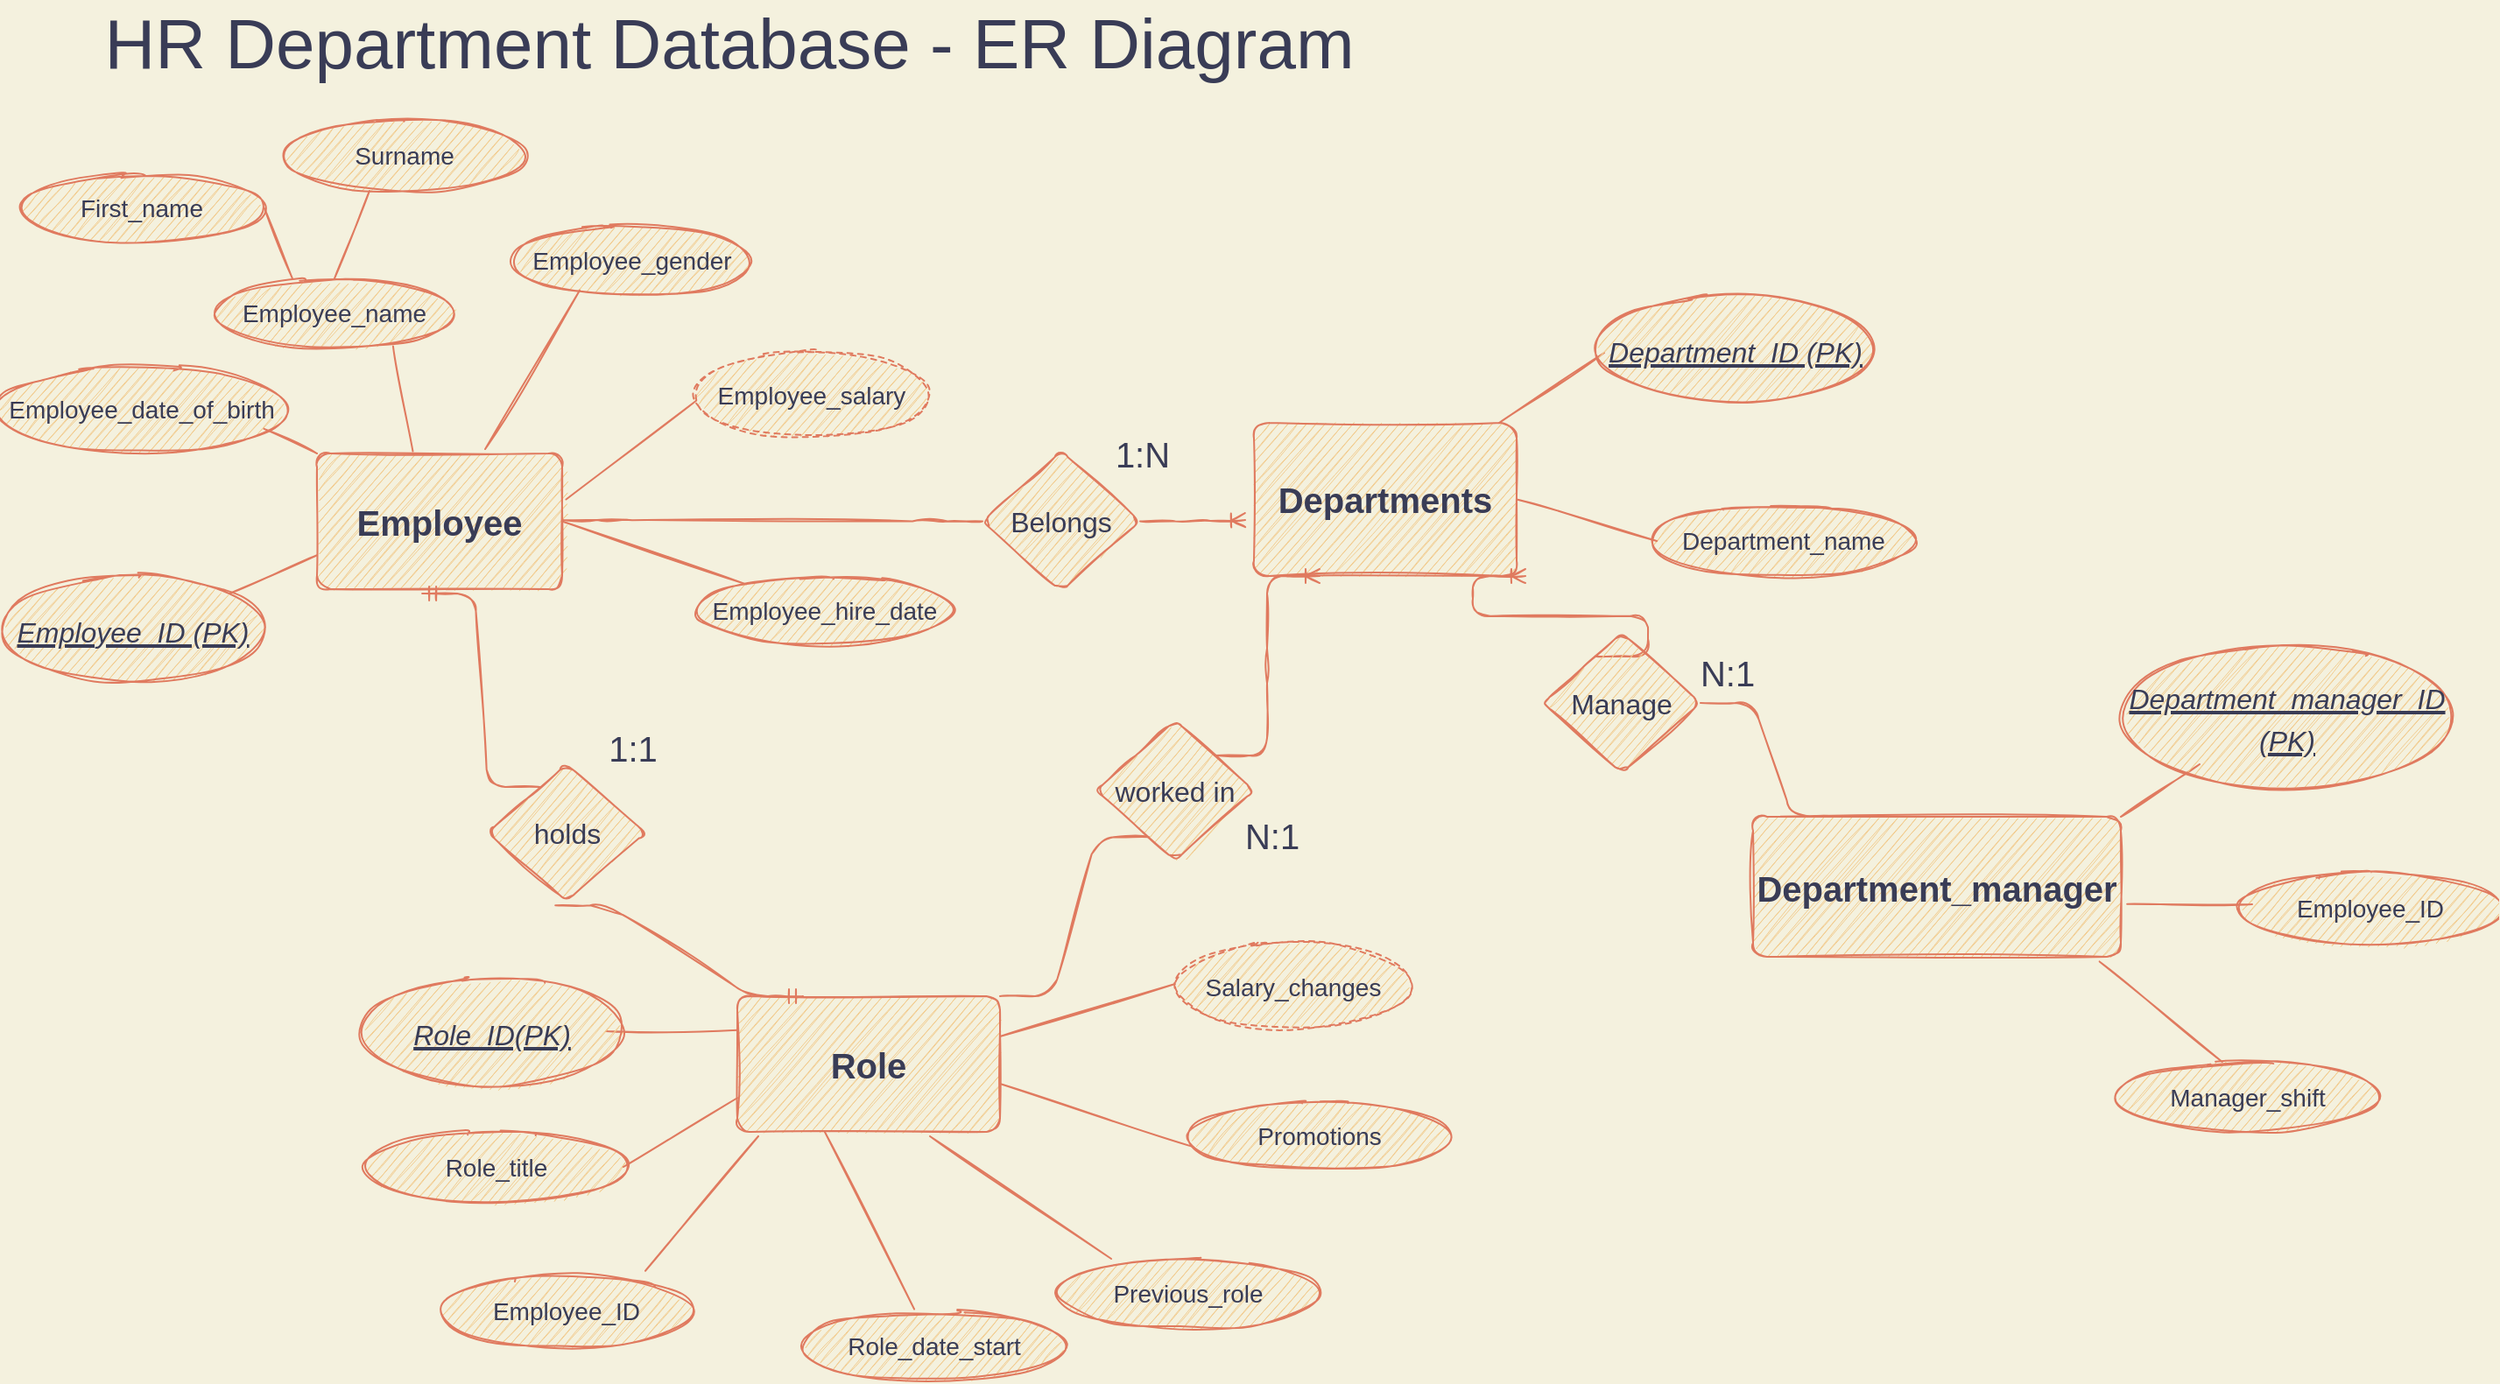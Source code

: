 <mxfile version="15.5.8" type="github">
  <diagram name="Page-1" id="a7904f86-f2b4-8e86-fa97-74104820619b">
    <mxGraphModel dx="1456" dy="1641" grid="1" gridSize="10" guides="1" tooltips="1" connect="1" arrows="1" fold="1" page="1" pageScale="1" pageWidth="1600" pageHeight="900" background="#F4F1DE" math="0" shadow="0">
      <root>
        <mxCell id="0" />
        <mxCell id="1" parent="0" />
        <mxCell id="e3raqFH5HiRqm9mPKhRc-3" value="&lt;font style=&quot;font-size: 40px&quot;&gt;HR Department Database - ER Diagram&lt;/font&gt;" style="text;html=1;resizable=0;autosize=1;align=center;verticalAlign=middle;points=[];fillColor=none;strokeColor=none;fontColor=#393C56;sketch=1;rounded=1;" parent="1" vertex="1">
          <mxGeometry x="70" width="730" height="30" as="geometry" />
        </mxCell>
        <mxCell id="hZx71IKOhUPCRJcw6M9n-52" style="edgeStyle=orthogonalEdgeStyle;orthogonalLoop=1;jettySize=auto;html=1;exitX=0.5;exitY=1;exitDx=0;exitDy=0;strokeColor=#E07A5F;fontColor=#393C56;labelBackgroundColor=#F4F1DE;sketch=1;" parent="1" edge="1">
          <mxGeometry relative="1" as="geometry">
            <mxPoint x="844" y="267.5" as="sourcePoint" />
            <mxPoint x="844" y="267.5" as="targetPoint" />
          </mxGeometry>
        </mxCell>
        <mxCell id="nj0aj4-7wqTGS0bk_ivH-1" value="&lt;b&gt;&lt;font style=&quot;font-size: 20px&quot;&gt;Employee&lt;/font&gt;&lt;/b&gt;" style="arcSize=10;whiteSpace=wrap;html=1;align=center;fillColor=#F2CC8F;strokeColor=#E07A5F;fontColor=#393C56;sketch=1;rounded=1;" parent="1" vertex="1">
          <mxGeometry x="200" y="250" width="140" height="77.5" as="geometry" />
        </mxCell>
        <mxCell id="nj0aj4-7wqTGS0bk_ivH-8" value="&lt;font style=&quot;font-size: 14px&quot;&gt;Employee_name&lt;/font&gt;" style="ellipse;whiteSpace=wrap;html=1;align=center;fillColor=#F2CC8F;strokeColor=#E07A5F;fontColor=#393C56;sketch=1;rounded=1;" parent="1" vertex="1">
          <mxGeometry x="140" y="150" width="140" height="40" as="geometry" />
        </mxCell>
        <mxCell id="nj0aj4-7wqTGS0bk_ivH-9" value="&lt;font style=&quot;font-size: 14px&quot;&gt;Employee_gender&lt;/font&gt;" style="ellipse;whiteSpace=wrap;html=1;align=center;fillColor=#F2CC8F;strokeColor=#E07A5F;fontColor=#393C56;sketch=1;rounded=1;" parent="1" vertex="1">
          <mxGeometry x="310" y="120" width="140" height="40" as="geometry" />
        </mxCell>
        <mxCell id="nj0aj4-7wqTGS0bk_ivH-10" value="&lt;font style=&quot;font-size: 14px&quot;&gt;Employee_hire_date&lt;/font&gt;" style="ellipse;whiteSpace=wrap;html=1;align=center;fillColor=#F2CC8F;strokeColor=#E07A5F;fontColor=#393C56;sketch=1;rounded=1;" parent="1" vertex="1">
          <mxGeometry x="420" y="320" width="140" height="40" as="geometry" />
        </mxCell>
        <mxCell id="nj0aj4-7wqTGS0bk_ivH-11" value="&lt;font style=&quot;font-size: 14px&quot;&gt;Employee_date_of_birth&lt;/font&gt;" style="ellipse;whiteSpace=wrap;html=1;align=center;fillColor=#F2CC8F;strokeColor=#E07A5F;fontColor=#393C56;sketch=1;rounded=1;" parent="1" vertex="1">
          <mxGeometry x="20" y="200" width="160" height="50" as="geometry" />
        </mxCell>
        <mxCell id="nj0aj4-7wqTGS0bk_ivH-13" value="&lt;font style=&quot;font-size: 14px&quot;&gt;Role_title&lt;/font&gt;" style="ellipse;whiteSpace=wrap;html=1;align=center;fillColor=#F2CC8F;strokeColor=#E07A5F;fontColor=#393C56;sketch=1;rounded=1;" parent="1" vertex="1">
          <mxGeometry x="230" y="637.5" width="145" height="40" as="geometry" />
        </mxCell>
        <mxCell id="nj0aj4-7wqTGS0bk_ivH-16" value="&lt;b&gt;&lt;font style=&quot;font-size: 20px&quot;&gt;Role&lt;/font&gt;&lt;/b&gt;" style="arcSize=10;whiteSpace=wrap;html=1;align=center;fillColor=#F2CC8F;strokeColor=#E07A5F;fontColor=#393C56;sketch=1;rounded=1;" parent="1" vertex="1">
          <mxGeometry x="440" y="560" width="150" height="77.5" as="geometry" />
        </mxCell>
        <mxCell id="nj0aj4-7wqTGS0bk_ivH-20" value="&lt;font style=&quot;font-size: 14px&quot;&gt;Employee_ID&lt;/font&gt;" style="ellipse;whiteSpace=wrap;html=1;align=center;fillColor=#F2CC8F;strokeColor=#E07A5F;fontColor=#393C56;sketch=1;rounded=1;" parent="1" vertex="1">
          <mxGeometry x="1300" y="490" width="145" height="40" as="geometry" />
        </mxCell>
        <mxCell id="nj0aj4-7wqTGS0bk_ivH-23" value="&lt;font style=&quot;font-size: 14px&quot;&gt;Promotions&lt;/font&gt;" style="ellipse;whiteSpace=wrap;html=1;align=center;fillColor=#F2CC8F;strokeColor=#E07A5F;fontColor=#393C56;sketch=1;rounded=1;" parent="1" vertex="1">
          <mxGeometry x="700" y="620" width="145" height="40" as="geometry" />
        </mxCell>
        <mxCell id="nj0aj4-7wqTGS0bk_ivH-25" value="&lt;font style=&quot;font-size: 14px&quot;&gt;Previous_role&lt;/font&gt;" style="ellipse;whiteSpace=wrap;html=1;align=center;fillColor=#F2CC8F;strokeColor=#E07A5F;fontColor=#393C56;sketch=1;rounded=1;" parent="1" vertex="1">
          <mxGeometry x="625" y="710" width="145" height="40" as="geometry" />
        </mxCell>
        <mxCell id="nj0aj4-7wqTGS0bk_ivH-26" value="&lt;font style=&quot;font-size: 14px&quot;&gt;Role_date_start&lt;/font&gt;" style="ellipse;whiteSpace=wrap;html=1;align=center;fillColor=#F2CC8F;strokeColor=#E07A5F;fontColor=#393C56;sketch=1;rounded=1;" parent="1" vertex="1">
          <mxGeometry x="480" y="740" width="145" height="40" as="geometry" />
        </mxCell>
        <mxCell id="nj0aj4-7wqTGS0bk_ivH-27" value="&lt;b&gt;&lt;font style=&quot;font-size: 20px&quot;&gt;Department_manager&lt;/font&gt;&lt;/b&gt;" style="arcSize=10;whiteSpace=wrap;html=1;align=center;fillColor=#F2CC8F;strokeColor=#E07A5F;fontColor=#393C56;sketch=1;rounded=1;" parent="1" vertex="1">
          <mxGeometry x="1020" y="457.5" width="210" height="80" as="geometry" />
        </mxCell>
        <mxCell id="nj0aj4-7wqTGS0bk_ivH-30" value="&lt;font style=&quot;font-size: 14px&quot;&gt;Manager_shift&lt;/font&gt;" style="ellipse;whiteSpace=wrap;html=1;align=center;fillColor=#F2CC8F;strokeColor=#E07A5F;fontColor=#393C56;sketch=1;rounded=1;" parent="1" vertex="1">
          <mxGeometry x="1230" y="597.5" width="145" height="40" as="geometry" />
        </mxCell>
        <mxCell id="nj0aj4-7wqTGS0bk_ivH-46" value="&lt;b&gt;&lt;font style=&quot;font-size: 20px&quot;&gt;Departments&lt;/font&gt;&lt;/b&gt;" style="arcSize=10;whiteSpace=wrap;html=1;align=center;fillColor=#F2CC8F;strokeColor=#E07A5F;fontColor=#393C56;sketch=1;rounded=1;" parent="1" vertex="1">
          <mxGeometry x="735" y="232.5" width="150" height="87.5" as="geometry" />
        </mxCell>
        <mxCell id="nj0aj4-7wqTGS0bk_ivH-47" value="&lt;font style=&quot;font-size: 14px&quot;&gt;Department_name&lt;/font&gt;" style="ellipse;whiteSpace=wrap;html=1;align=center;fillColor=#F2CC8F;strokeColor=#E07A5F;fontColor=#393C56;sketch=1;rounded=1;" parent="1" vertex="1">
          <mxGeometry x="965" y="280" width="145" height="40" as="geometry" />
        </mxCell>
        <mxCell id="1IycwErhCTAVCrpmvj0n-6" value="" style="endArrow=none;html=1;exitX=0.686;exitY=-0.032;exitDx=0;exitDy=0;exitPerimeter=0;strokeColor=#E07A5F;fontColor=#393C56;labelBackgroundColor=#F4F1DE;sketch=1;" edge="1" parent="1" source="nj0aj4-7wqTGS0bk_ivH-1">
          <mxGeometry width="50" height="50" relative="1" as="geometry">
            <mxPoint x="300" y="206.88" as="sourcePoint" />
            <mxPoint x="350" y="156.88" as="targetPoint" />
          </mxGeometry>
        </mxCell>
        <mxCell id="1IycwErhCTAVCrpmvj0n-7" value="" style="endArrow=none;html=1;exitX=1.016;exitY=0.339;exitDx=0;exitDy=0;exitPerimeter=0;strokeColor=#E07A5F;fontColor=#393C56;labelBackgroundColor=#F4F1DE;sketch=1;" edge="1" parent="1" source="nj0aj4-7wqTGS0bk_ivH-1">
          <mxGeometry width="50" height="50" relative="1" as="geometry">
            <mxPoint x="343.64" y="310.64" as="sourcePoint" />
            <mxPoint x="416.36" y="220" as="targetPoint" />
          </mxGeometry>
        </mxCell>
        <mxCell id="1IycwErhCTAVCrpmvj0n-8" value="" style="endArrow=none;html=1;exitX=0.391;exitY=-0.016;exitDx=0;exitDy=0;exitPerimeter=0;entryX=0.739;entryY=0.969;entryDx=0;entryDy=0;entryPerimeter=0;strokeColor=#E07A5F;fontColor=#393C56;labelBackgroundColor=#F4F1DE;sketch=1;" edge="1" parent="1" source="nj0aj4-7wqTGS0bk_ivH-1" target="nj0aj4-7wqTGS0bk_ivH-8">
          <mxGeometry width="50" height="50" relative="1" as="geometry">
            <mxPoint x="160" y="225.633" as="sourcePoint" />
            <mxPoint x="234.12" y="169.36" as="targetPoint" />
          </mxGeometry>
        </mxCell>
        <mxCell id="1IycwErhCTAVCrpmvj0n-9" value="" style="endArrow=none;html=1;entryX=0;entryY=0.75;entryDx=0;entryDy=0;strokeColor=#E07A5F;fontColor=#393C56;labelBackgroundColor=#F4F1DE;sketch=1;" edge="1" parent="1" target="nj0aj4-7wqTGS0bk_ivH-1">
          <mxGeometry width="50" height="50" relative="1" as="geometry">
            <mxPoint x="150" y="330" as="sourcePoint" />
            <mxPoint x="160.0" y="303.73" as="targetPoint" />
          </mxGeometry>
        </mxCell>
        <mxCell id="1IycwErhCTAVCrpmvj0n-10" value="" style="endArrow=none;html=1;exitX=1;exitY=0.5;exitDx=0;exitDy=0;strokeColor=#E07A5F;fontColor=#393C56;labelBackgroundColor=#F4F1DE;sketch=1;" edge="1" parent="1" source="nj0aj4-7wqTGS0bk_ivH-1" target="nj0aj4-7wqTGS0bk_ivH-10">
          <mxGeometry width="50" height="50" relative="1" as="geometry">
            <mxPoint x="372.24" y="306.273" as="sourcePoint" />
            <mxPoint x="446.36" y="250" as="targetPoint" />
          </mxGeometry>
        </mxCell>
        <mxCell id="1IycwErhCTAVCrpmvj0n-11" value="" style="endArrow=none;html=1;exitX=0;exitY=0;exitDx=0;exitDy=0;entryX=0.936;entryY=0.719;entryDx=0;entryDy=0;entryPerimeter=0;strokeColor=#E07A5F;fontColor=#393C56;labelBackgroundColor=#F4F1DE;sketch=1;" edge="1" parent="1" source="nj0aj4-7wqTGS0bk_ivH-1" target="nj0aj4-7wqTGS0bk_ivH-11">
          <mxGeometry width="50" height="50" relative="1" as="geometry">
            <mxPoint x="85.88" y="295.023" as="sourcePoint" />
            <mxPoint x="160.0" y="238.75" as="targetPoint" />
          </mxGeometry>
        </mxCell>
        <mxCell id="1IycwErhCTAVCrpmvj0n-12" value="" style="endArrow=none;html=1;entryX=0;entryY=0.5;entryDx=0;entryDy=0;exitX=1;exitY=0.5;exitDx=0;exitDy=0;strokeColor=#E07A5F;fontColor=#393C56;labelBackgroundColor=#F4F1DE;sketch=1;" edge="1" parent="1" source="nj0aj4-7wqTGS0bk_ivH-46" target="nj0aj4-7wqTGS0bk_ivH-47">
          <mxGeometry width="50" height="50" relative="1" as="geometry">
            <mxPoint x="805" y="322.5" as="sourcePoint" />
            <mxPoint x="810" y="372.5" as="targetPoint" />
          </mxGeometry>
        </mxCell>
        <mxCell id="1IycwErhCTAVCrpmvj0n-13" value="" style="endArrow=none;html=1;exitX=1;exitY=0.5;exitDx=0;exitDy=0;entryX=0;entryY=0.25;entryDx=0;entryDy=0;strokeColor=#E07A5F;fontColor=#393C56;labelBackgroundColor=#F4F1DE;sketch=1;" edge="1" parent="1" target="nj0aj4-7wqTGS0bk_ivH-16">
          <mxGeometry width="50" height="50" relative="1" as="geometry">
            <mxPoint x="365.0" y="580" as="sourcePoint" />
            <mxPoint x="440" y="570" as="targetPoint" />
          </mxGeometry>
        </mxCell>
        <mxCell id="1IycwErhCTAVCrpmvj0n-14" value="" style="endArrow=none;html=1;exitX=1;exitY=0.5;exitDx=0;exitDy=0;entryX=0;entryY=0.75;entryDx=0;entryDy=0;strokeColor=#E07A5F;fontColor=#393C56;labelBackgroundColor=#F4F1DE;sketch=1;" edge="1" parent="1" source="nj0aj4-7wqTGS0bk_ivH-13" target="nj0aj4-7wqTGS0bk_ivH-16">
          <mxGeometry width="50" height="50" relative="1" as="geometry">
            <mxPoint x="350" y="547.5" as="sourcePoint" />
            <mxPoint x="454.966" y="583.438" as="targetPoint" />
          </mxGeometry>
        </mxCell>
        <mxCell id="1IycwErhCTAVCrpmvj0n-15" value="" style="endArrow=none;html=1;exitX=0.421;exitY=-0.031;exitDx=0;exitDy=0;entryX=0.333;entryY=1;entryDx=0;entryDy=0;entryPerimeter=0;exitPerimeter=0;strokeColor=#E07A5F;fontColor=#393C56;labelBackgroundColor=#F4F1DE;sketch=1;" edge="1" parent="1" source="nj0aj4-7wqTGS0bk_ivH-26" target="nj0aj4-7wqTGS0bk_ivH-16">
          <mxGeometry width="50" height="50" relative="1" as="geometry">
            <mxPoint x="380" y="637.5" as="sourcePoint" />
            <mxPoint x="484.966" y="673.438" as="targetPoint" />
          </mxGeometry>
        </mxCell>
        <mxCell id="1IycwErhCTAVCrpmvj0n-16" value="" style="endArrow=none;html=1;entryX=0.197;entryY=0;entryDx=0;entryDy=0;entryPerimeter=0;strokeColor=#E07A5F;fontColor=#393C56;labelBackgroundColor=#F4F1DE;sketch=1;" edge="1" parent="1" target="nj0aj4-7wqTGS0bk_ivH-25">
          <mxGeometry width="50" height="50" relative="1" as="geometry">
            <mxPoint x="550" y="640" as="sourcePoint" />
            <mxPoint x="614.966" y="715.938" as="targetPoint" />
          </mxGeometry>
        </mxCell>
        <mxCell id="1IycwErhCTAVCrpmvj0n-17" value="" style="endArrow=none;html=1;strokeColor=#E07A5F;fontColor=#393C56;labelBackgroundColor=#F4F1DE;sketch=1;" edge="1" parent="1">
          <mxGeometry width="50" height="50" relative="1" as="geometry">
            <mxPoint x="590" y="610" as="sourcePoint" />
            <mxPoint x="699.996" y="645.938" as="targetPoint" />
          </mxGeometry>
        </mxCell>
        <mxCell id="1IycwErhCTAVCrpmvj0n-18" value="" style="endArrow=none;html=1;entryX=0.034;entryY=0.575;entryDx=0;entryDy=0;entryPerimeter=0;strokeColor=#E07A5F;fontColor=#393C56;labelBackgroundColor=#F4F1DE;sketch=1;" edge="1" parent="1">
          <mxGeometry width="50" height="50" relative="1" as="geometry">
            <mxPoint x="590" y="583" as="sourcePoint" />
            <mxPoint x="689.93" y="553.0" as="targetPoint" />
          </mxGeometry>
        </mxCell>
        <mxCell id="1IycwErhCTAVCrpmvj0n-20" value="" style="endArrow=none;html=1;entryX=0;entryY=0.5;entryDx=0;entryDy=0;strokeColor=#E07A5F;fontColor=#393C56;labelBackgroundColor=#F4F1DE;sketch=1;" edge="1" parent="1">
          <mxGeometry width="50" height="50" relative="1" as="geometry">
            <mxPoint x="875" y="232.5" as="sourcePoint" />
            <mxPoint x="935" y="192.5" as="targetPoint" />
            <Array as="points" />
          </mxGeometry>
        </mxCell>
        <mxCell id="1IycwErhCTAVCrpmvj0n-21" value="" style="endArrow=none;html=1;exitX=0.942;exitY=1.034;exitDx=0;exitDy=0;exitPerimeter=0;entryX=0.399;entryY=0;entryDx=0;entryDy=0;entryPerimeter=0;strokeColor=#E07A5F;fontColor=#393C56;labelBackgroundColor=#F4F1DE;sketch=1;" edge="1" parent="1" source="nj0aj4-7wqTGS0bk_ivH-27" target="nj0aj4-7wqTGS0bk_ivH-30">
          <mxGeometry width="50" height="50" relative="1" as="geometry">
            <mxPoint x="1105" y="569.06" as="sourcePoint" />
            <mxPoint x="1209.966" y="604.998" as="targetPoint" />
          </mxGeometry>
        </mxCell>
        <mxCell id="1IycwErhCTAVCrpmvj0n-24" value="" style="endArrow=none;html=1;entryX=1;entryY=0;entryDx=0;entryDy=0;strokeColor=#E07A5F;fontColor=#393C56;labelBackgroundColor=#F4F1DE;sketch=1;" edge="1" parent="1" target="nj0aj4-7wqTGS0bk_ivH-27">
          <mxGeometry width="50" height="50" relative="1" as="geometry">
            <mxPoint x="1275" y="427.5" as="sourcePoint" />
            <mxPoint x="1059.996" y="517.498" as="targetPoint" />
          </mxGeometry>
        </mxCell>
        <mxCell id="1IycwErhCTAVCrpmvj0n-25" value="" style="endArrow=none;html=1;exitX=1.017;exitY=0.623;exitDx=0;exitDy=0;exitPerimeter=0;strokeColor=#E07A5F;fontColor=#393C56;labelBackgroundColor=#F4F1DE;sketch=1;" edge="1" parent="1" source="nj0aj4-7wqTGS0bk_ivH-27">
          <mxGeometry width="50" height="50" relative="1" as="geometry">
            <mxPoint x="1085" y="547.5" as="sourcePoint" />
            <mxPoint x="1305" y="507.5" as="targetPoint" />
          </mxGeometry>
        </mxCell>
        <mxCell id="1IycwErhCTAVCrpmvj0n-27" value="" style="edgeStyle=entityRelationEdgeStyle;fontSize=12;html=1;endArrow=ERoneToMany;startArrow=none;strokeColor=#E07A5F;fontColor=#393C56;labelBackgroundColor=#F4F1DE;sketch=1;" edge="1" parent="1" source="nj0aj4-7wqTGS0bk_ivH-155">
          <mxGeometry width="100" height="100" relative="1" as="geometry">
            <mxPoint x="340" y="288.04" as="sourcePoint" />
            <mxPoint x="730" y="288.04" as="targetPoint" />
          </mxGeometry>
        </mxCell>
        <mxCell id="1IycwErhCTAVCrpmvj0n-28" value="1:N" style="edgeLabel;html=1;align=center;verticalAlign=middle;resizable=0;points=[];fontSize=20;fontColor=#393C56;labelBackgroundColor=#F4F1DE;sketch=1;rounded=1;" vertex="1" connectable="0" parent="1IycwErhCTAVCrpmvj0n-27">
          <mxGeometry x="0.094" relative="1" as="geometry">
            <mxPoint x="-32" y="-38" as="offset" />
          </mxGeometry>
        </mxCell>
        <mxCell id="1IycwErhCTAVCrpmvj0n-34" value="" style="edgeStyle=entityRelationEdgeStyle;fontSize=12;html=1;endArrow=ERmandOne;startArrow=none;entryX=0.429;entryY=1.032;entryDx=0;entryDy=0;entryPerimeter=0;exitX=0.25;exitY=0;exitDx=0;exitDy=0;strokeColor=#E07A5F;fontColor=#393C56;labelBackgroundColor=#F4F1DE;sketch=1;" edge="1" parent="1" source="nj0aj4-7wqTGS0bk_ivH-141" target="nj0aj4-7wqTGS0bk_ivH-1">
          <mxGeometry width="100" height="100" relative="1" as="geometry">
            <mxPoint x="460" y="540" as="sourcePoint" />
            <mxPoint x="380" y="387.5" as="targetPoint" />
          </mxGeometry>
        </mxCell>
        <mxCell id="nj0aj4-7wqTGS0bk_ivH-141" value="&lt;font style=&quot;font-size: 16px&quot;&gt;holds&lt;/font&gt;" style="rhombus;whiteSpace=wrap;html=1;arcSize=10;fillColor=#F2CC8F;strokeColor=#E07A5F;fontColor=#393C56;sketch=1;rounded=1;" parent="1" vertex="1">
          <mxGeometry x="297.5" y="427.5" width="90" height="78.13" as="geometry" />
        </mxCell>
        <mxCell id="1IycwErhCTAVCrpmvj0n-36" value="" style="edgeStyle=entityRelationEdgeStyle;fontSize=12;html=1;endArrow=none;startArrow=ERmandOne;entryX=0.429;entryY=1.032;entryDx=0;entryDy=0;entryPerimeter=0;exitX=0.25;exitY=0;exitDx=0;exitDy=0;strokeColor=#E07A5F;fontColor=#393C56;labelBackgroundColor=#F4F1DE;sketch=1;" edge="1" parent="1" source="nj0aj4-7wqTGS0bk_ivH-16" target="nj0aj4-7wqTGS0bk_ivH-141">
          <mxGeometry width="100" height="100" relative="1" as="geometry">
            <mxPoint x="477.5" y="560.0" as="sourcePoint" />
            <mxPoint x="260.06" y="329.98" as="targetPoint" />
          </mxGeometry>
        </mxCell>
        <mxCell id="nj0aj4-7wqTGS0bk_ivH-155" value="&lt;font style=&quot;font-size: 16px&quot;&gt;Belongs&lt;/font&gt;" style="rhombus;whiteSpace=wrap;html=1;arcSize=10;fillColor=#F2CC8F;strokeColor=#E07A5F;fontColor=#393C56;sketch=1;rounded=1;" parent="1" vertex="1">
          <mxGeometry x="580" y="248.75" width="90" height="80" as="geometry" />
        </mxCell>
        <mxCell id="1IycwErhCTAVCrpmvj0n-37" value="" style="edgeStyle=entityRelationEdgeStyle;fontSize=12;html=1;endArrow=none;strokeColor=#E07A5F;fontColor=#393C56;labelBackgroundColor=#F4F1DE;sketch=1;" edge="1" parent="1" target="nj0aj4-7wqTGS0bk_ivH-155">
          <mxGeometry width="100" height="100" relative="1" as="geometry">
            <mxPoint x="340" y="288.04" as="sourcePoint" />
            <mxPoint x="730" y="288.04" as="targetPoint" />
          </mxGeometry>
        </mxCell>
        <mxCell id="1IycwErhCTAVCrpmvj0n-39" value="1:1" style="text;html=1;align=center;verticalAlign=middle;resizable=0;points=[];autosize=1;strokeColor=none;fillColor=none;fontSize=20;fontColor=#393C56;sketch=1;rounded=1;" vertex="1" parent="1">
          <mxGeometry x="360" y="402.5" width="40" height="30" as="geometry" />
        </mxCell>
        <mxCell id="1IycwErhCTAVCrpmvj0n-40" value="" style="edgeStyle=entityRelationEdgeStyle;fontSize=12;html=1;endArrow=ERoneToMany;exitX=1;exitY=0;exitDx=0;exitDy=0;entryX=0.25;entryY=1;entryDx=0;entryDy=0;startArrow=none;strokeColor=#E07A5F;fontColor=#393C56;labelBackgroundColor=#F4F1DE;sketch=1;" edge="1" parent="1" source="nj0aj4-7wqTGS0bk_ivH-52" target="nj0aj4-7wqTGS0bk_ivH-46">
          <mxGeometry width="100" height="100" relative="1" as="geometry">
            <mxPoint x="840" y="440" as="sourcePoint" />
            <mxPoint x="940" y="340" as="targetPoint" />
          </mxGeometry>
        </mxCell>
        <mxCell id="nj0aj4-7wqTGS0bk_ivH-52" value="&lt;font style=&quot;font-size: 16px&quot;&gt;worked in&lt;/font&gt;" style="rhombus;whiteSpace=wrap;html=1;arcSize=10;fillColor=#F2CC8F;strokeColor=#E07A5F;fontColor=#393C56;sketch=1;rounded=1;" parent="1" vertex="1">
          <mxGeometry x="645" y="402.5" width="90" height="80" as="geometry" />
        </mxCell>
        <mxCell id="1IycwErhCTAVCrpmvj0n-41" value="" style="edgeStyle=entityRelationEdgeStyle;fontSize=12;html=1;endArrow=none;exitX=1;exitY=0;exitDx=0;exitDy=0;entryX=0.25;entryY=1;entryDx=0;entryDy=0;strokeColor=#E07A5F;fontColor=#393C56;labelBackgroundColor=#F4F1DE;sketch=1;" edge="1" parent="1" source="nj0aj4-7wqTGS0bk_ivH-16" target="nj0aj4-7wqTGS0bk_ivH-52">
          <mxGeometry width="100" height="100" relative="1" as="geometry">
            <mxPoint x="590" y="560.0" as="sourcePoint" />
            <mxPoint x="772.5" y="320" as="targetPoint" />
          </mxGeometry>
        </mxCell>
        <mxCell id="1IycwErhCTAVCrpmvj0n-42" value="N:1" style="text;html=1;align=center;verticalAlign=middle;resizable=0;points=[];autosize=1;strokeColor=none;fillColor=none;fontSize=20;fontColor=#393C56;sketch=1;rounded=1;" vertex="1" parent="1">
          <mxGeometry x="720" y="452.5" width="50" height="30" as="geometry" />
        </mxCell>
        <mxCell id="1IycwErhCTAVCrpmvj0n-43" value="" style="edgeStyle=entityRelationEdgeStyle;fontSize=12;html=1;endArrow=ERoneToMany;exitX=0.25;exitY=0;exitDx=0;exitDy=0;startArrow=none;strokeColor=#E07A5F;fontColor=#393C56;labelBackgroundColor=#F4F1DE;sketch=1;" edge="1" parent="1" source="nj0aj4-7wqTGS0bk_ivH-152">
          <mxGeometry width="100" height="100" relative="1" as="geometry">
            <mxPoint x="1080" y="450" as="sourcePoint" />
            <mxPoint x="890" y="320" as="targetPoint" />
          </mxGeometry>
        </mxCell>
        <mxCell id="nj0aj4-7wqTGS0bk_ivH-152" value="&lt;font style=&quot;font-size: 16px&quot;&gt;Manage&lt;/font&gt;" style="rhombus;whiteSpace=wrap;html=1;arcSize=10;fillColor=#F2CC8F;strokeColor=#E07A5F;fontColor=#393C56;sketch=1;rounded=1;" parent="1" vertex="1">
          <mxGeometry x="900" y="352.5" width="90" height="80" as="geometry" />
        </mxCell>
        <mxCell id="1IycwErhCTAVCrpmvj0n-44" value="" style="edgeStyle=entityRelationEdgeStyle;fontSize=12;html=1;endArrow=none;exitX=0.25;exitY=0;exitDx=0;exitDy=0;strokeColor=#E07A5F;fontColor=#393C56;labelBackgroundColor=#F4F1DE;sketch=1;" edge="1" parent="1" source="nj0aj4-7wqTGS0bk_ivH-27" target="nj0aj4-7wqTGS0bk_ivH-152">
          <mxGeometry width="100" height="100" relative="1" as="geometry">
            <mxPoint x="1072.5" y="457.5" as="sourcePoint" />
            <mxPoint x="890" y="320" as="targetPoint" />
          </mxGeometry>
        </mxCell>
        <mxCell id="1IycwErhCTAVCrpmvj0n-45" value="N:1" style="text;html=1;align=center;verticalAlign=middle;resizable=0;points=[];autosize=1;strokeColor=none;fillColor=none;fontSize=20;fontColor=#393C56;sketch=1;rounded=1;" vertex="1" parent="1">
          <mxGeometry x="980" y="360" width="50" height="30" as="geometry" />
        </mxCell>
        <mxCell id="1IycwErhCTAVCrpmvj0n-46" value="&lt;font style=&quot;font-size: 14px&quot;&gt;Employee_ID&lt;/font&gt;" style="ellipse;whiteSpace=wrap;html=1;align=center;fillColor=#F2CC8F;strokeColor=#E07A5F;fontColor=#393C56;sketch=1;rounded=1;" vertex="1" parent="1">
          <mxGeometry x="270" y="720" width="145" height="40" as="geometry" />
        </mxCell>
        <mxCell id="1IycwErhCTAVCrpmvj0n-47" value="" style="endArrow=none;html=1;exitX=1;exitY=0.5;exitDx=0;exitDy=0;strokeColor=#E07A5F;fontColor=#393C56;labelBackgroundColor=#F4F1DE;sketch=1;" edge="1" parent="1">
          <mxGeometry width="50" height="50" relative="1" as="geometry">
            <mxPoint x="387.5" y="716.88" as="sourcePoint" />
            <mxPoint x="452" y="640" as="targetPoint" />
          </mxGeometry>
        </mxCell>
        <mxCell id="1IycwErhCTAVCrpmvj0n-48" value="&lt;font style=&quot;font-size: 14px&quot;&gt;Surname&lt;/font&gt;" style="ellipse;whiteSpace=wrap;html=1;align=center;fillColor=#F2CC8F;strokeColor=#E07A5F;fontColor=#393C56;sketch=1;rounded=1;" vertex="1" parent="1">
          <mxGeometry x="180" y="60" width="140" height="40" as="geometry" />
        </mxCell>
        <mxCell id="1IycwErhCTAVCrpmvj0n-49" value="&lt;font style=&quot;font-size: 14px&quot;&gt;First_name&lt;/font&gt;" style="ellipse;whiteSpace=wrap;html=1;align=center;fillColor=#F2CC8F;strokeColor=#E07A5F;fontColor=#393C56;sketch=1;rounded=1;" vertex="1" parent="1">
          <mxGeometry x="30" y="90" width="140" height="40" as="geometry" />
        </mxCell>
        <mxCell id="1IycwErhCTAVCrpmvj0n-50" value="" style="endArrow=none;html=1;entryX=0.739;entryY=0.969;entryDx=0;entryDy=0;entryPerimeter=0;exitX=0.5;exitY=0;exitDx=0;exitDy=0;strokeColor=#E07A5F;fontColor=#393C56;labelBackgroundColor=#F4F1DE;sketch=1;" edge="1" parent="1" source="nj0aj4-7wqTGS0bk_ivH-8">
          <mxGeometry width="50" height="50" relative="1" as="geometry">
            <mxPoint x="220" y="140" as="sourcePoint" />
            <mxPoint x="230.0" y="100.0" as="targetPoint" />
          </mxGeometry>
        </mxCell>
        <mxCell id="1IycwErhCTAVCrpmvj0n-51" value="" style="endArrow=none;html=1;entryX=1;entryY=0.5;entryDx=0;entryDy=0;exitX=0.328;exitY=-0.001;exitDx=0;exitDy=0;exitPerimeter=0;strokeColor=#E07A5F;fontColor=#393C56;labelBackgroundColor=#F4F1DE;sketch=1;" edge="1" parent="1" source="nj0aj4-7wqTGS0bk_ivH-8" target="1IycwErhCTAVCrpmvj0n-49">
          <mxGeometry width="50" height="50" relative="1" as="geometry">
            <mxPoint x="180" y="140" as="sourcePoint" />
            <mxPoint x="180.0" y="110.0" as="targetPoint" />
          </mxGeometry>
        </mxCell>
        <mxCell id="1IycwErhCTAVCrpmvj0n-59" value="&lt;i&gt;&lt;font style=&quot;font-size: 16px&quot;&gt;Employee_ID (PK)&lt;/font&gt;&lt;/i&gt;" style="ellipse;whiteSpace=wrap;html=1;align=center;fontStyle=4;fontSize=20;fillColor=#F2CC8F;strokeColor=#E07A5F;fontColor=#393C56;sketch=1;rounded=1;" vertex="1" parent="1">
          <mxGeometry x="20" y="320" width="150" height="60" as="geometry" />
        </mxCell>
        <mxCell id="1IycwErhCTAVCrpmvj0n-61" value="&lt;i&gt;&lt;font style=&quot;font-size: 16px&quot;&gt;Department_ID (PK)&lt;/font&gt;&lt;/i&gt;" style="ellipse;whiteSpace=wrap;html=1;align=center;fontStyle=4;fontSize=20;fillColor=#F2CC8F;strokeColor=#E07A5F;fontColor=#393C56;sketch=1;rounded=1;" vertex="1" parent="1">
          <mxGeometry x="930" y="160" width="160" height="60" as="geometry" />
        </mxCell>
        <mxCell id="1IycwErhCTAVCrpmvj0n-62" value="&lt;i&gt;&lt;font style=&quot;font-size: 16px&quot;&gt;Department_manager_ID (PK)&lt;/font&gt;&lt;/i&gt;" style="ellipse;whiteSpace=wrap;html=1;align=center;fontStyle=4;fontSize=20;fillColor=#F2CC8F;strokeColor=#E07A5F;fontColor=#393C56;sketch=1;rounded=1;" vertex="1" parent="1">
          <mxGeometry x="1230" y="360" width="190" height="80" as="geometry" />
        </mxCell>
        <mxCell id="1IycwErhCTAVCrpmvj0n-63" value="&lt;i&gt;&lt;font style=&quot;font-size: 16px&quot;&gt;Role_ID(PK)&lt;/font&gt;&lt;/i&gt;" style="ellipse;whiteSpace=wrap;html=1;align=center;fontStyle=4;fontSize=20;fillColor=#F2CC8F;strokeColor=#E07A5F;fontColor=#393C56;sketch=1;rounded=1;" vertex="1" parent="1">
          <mxGeometry x="225" y="550" width="150" height="60" as="geometry" />
        </mxCell>
        <mxCell id="1IycwErhCTAVCrpmvj0n-64" value="&lt;font style=&quot;font-size: 14px&quot;&gt;Employee_salary&lt;/font&gt;" style="ellipse;whiteSpace=wrap;html=1;align=center;dashed=1;fontSize=16;fillColor=#F2CC8F;strokeColor=#E07A5F;fontColor=#393C56;sketch=1;rounded=1;" vertex="1" parent="1">
          <mxGeometry x="415" y="192.5" width="135" height="47.5" as="geometry" />
        </mxCell>
        <mxCell id="1IycwErhCTAVCrpmvj0n-65" value="&lt;font style=&quot;font-size: 14px&quot;&gt;Salary_changes&lt;/font&gt;" style="ellipse;whiteSpace=wrap;html=1;align=center;dashed=1;fontSize=16;fillColor=#F2CC8F;strokeColor=#E07A5F;fontColor=#393C56;sketch=1;rounded=1;" vertex="1" parent="1">
          <mxGeometry x="690" y="530" width="135" height="47.5" as="geometry" />
        </mxCell>
      </root>
    </mxGraphModel>
  </diagram>
</mxfile>
